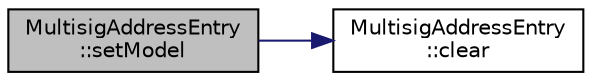 digraph "MultisigAddressEntry::setModel"
{
  edge [fontname="Helvetica",fontsize="10",labelfontname="Helvetica",labelfontsize="10"];
  node [fontname="Helvetica",fontsize="10",shape=record];
  rankdir="LR";
  Node84 [label="MultisigAddressEntry\l::setModel",height=0.2,width=0.4,color="black", fillcolor="grey75", style="filled", fontcolor="black"];
  Node84 -> Node85 [color="midnightblue",fontsize="10",style="solid",fontname="Helvetica"];
  Node85 [label="MultisigAddressEntry\l::clear",height=0.2,width=0.4,color="black", fillcolor="white", style="filled",URL="$da/d39/class_multisig_address_entry.html#a8325b202ad0045c1d1a37a8f73d6963d"];
}
